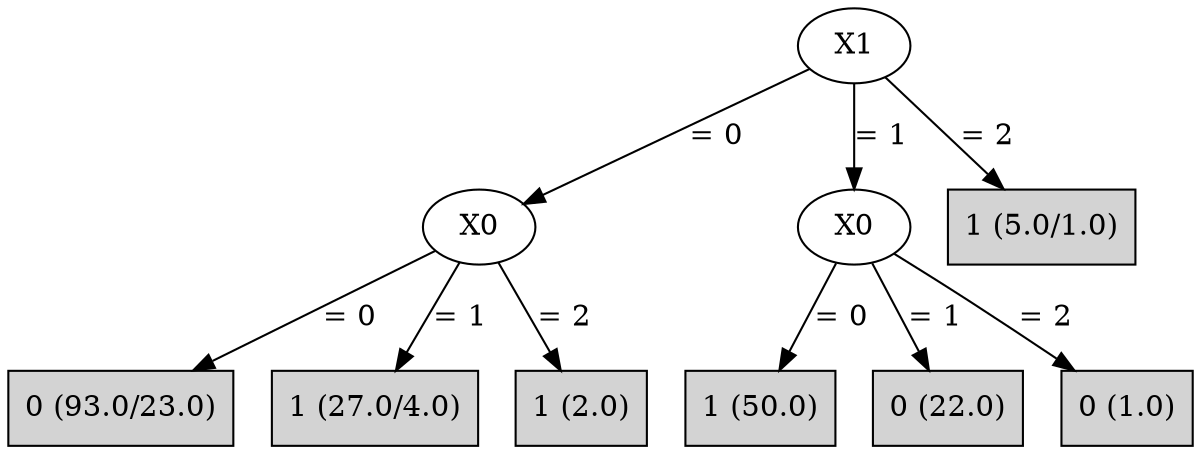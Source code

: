 digraph J48Tree {
N0 [label="X1" ]
N0->N1 [label="= 0"]
N1 [label="X0" ]
N1->N2 [label="= 0"]
N2 [label="0 (93.0/23.0)" shape=box style=filled ]
N1->N3 [label="= 1"]
N3 [label="1 (27.0/4.0)" shape=box style=filled ]
N1->N4 [label="= 2"]
N4 [label="1 (2.0)" shape=box style=filled ]
N0->N5 [label="= 1"]
N5 [label="X0" ]
N5->N6 [label="= 0"]
N6 [label="1 (50.0)" shape=box style=filled ]
N5->N7 [label="= 1"]
N7 [label="0 (22.0)" shape=box style=filled ]
N5->N8 [label="= 2"]
N8 [label="0 (1.0)" shape=box style=filled ]
N0->N9 [label="= 2"]
N9 [label="1 (5.0/1.0)" shape=box style=filled ]
}

